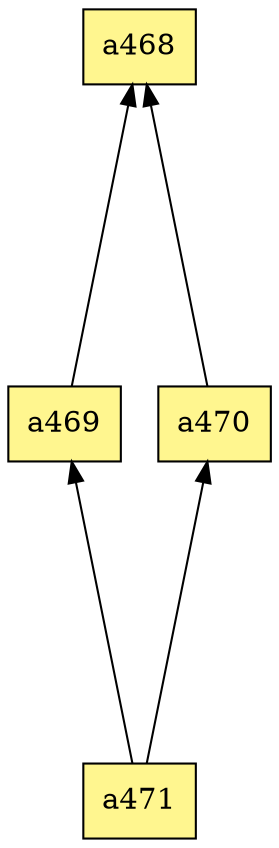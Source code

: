 digraph G {
rankdir=BT;ranksep="2.0";
"a471" [shape=record,fillcolor=khaki1,style=filled,label="{a471}"];
"a468" [shape=record,fillcolor=khaki1,style=filled,label="{a468}"];
"a469" [shape=record,fillcolor=khaki1,style=filled,label="{a469}"];
"a470" [shape=record,fillcolor=khaki1,style=filled,label="{a470}"];
"a471" -> "a469"
"a471" -> "a470"
"a469" -> "a468"
"a470" -> "a468"
}
